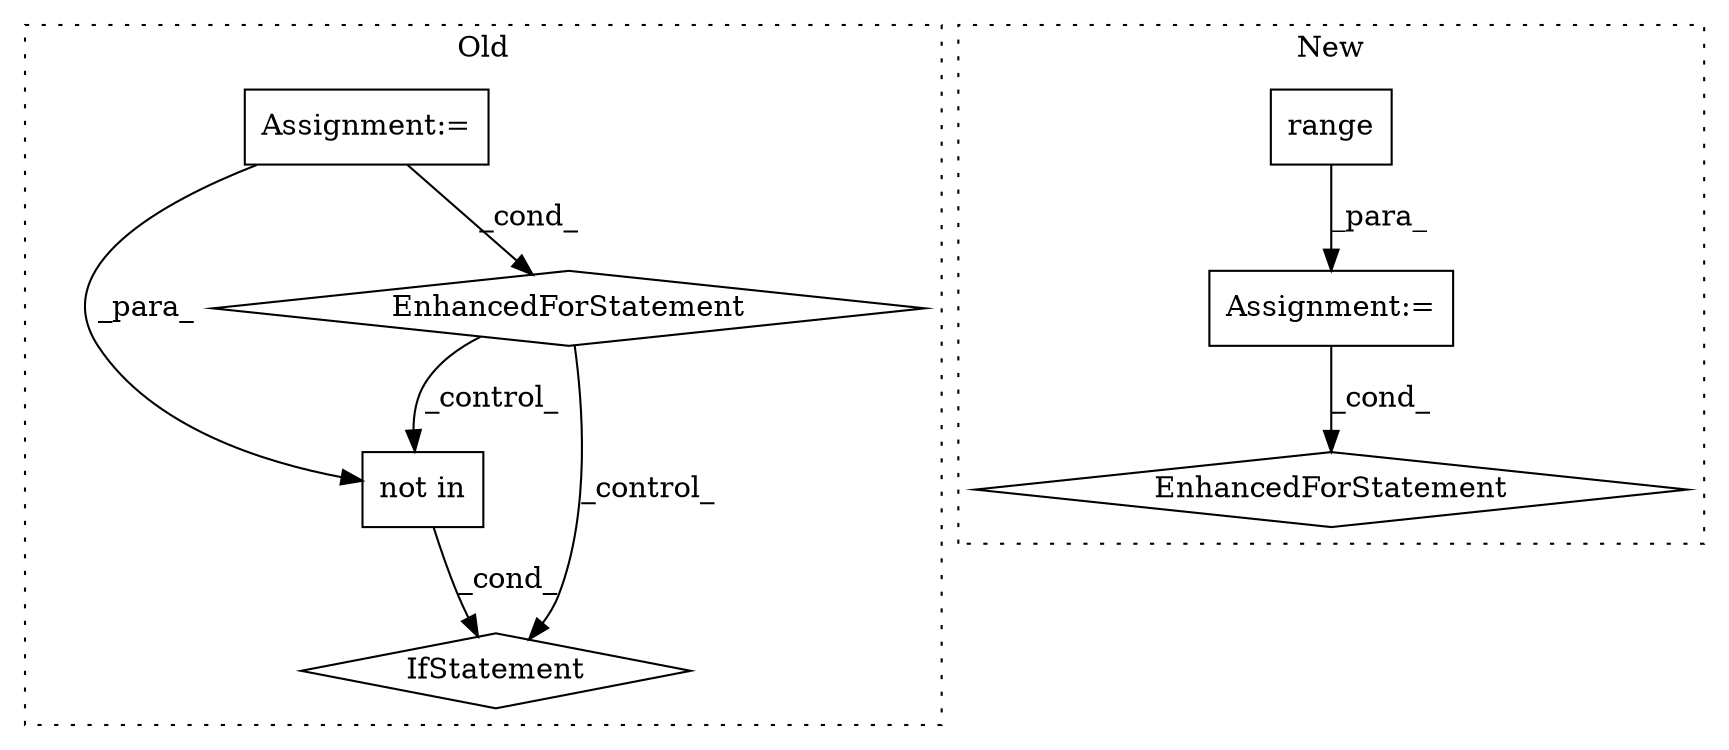 digraph G {
subgraph cluster0 {
1 [label="not in" a="108" s="3082" l="46" shape="box"];
3 [label="IfStatement" a="25" s="3065,3128" l="17,2" shape="diamond"];
5 [label="Assignment:=" a="7" s="2961,3055" l="63,2" shape="box"];
6 [label="EnhancedForStatement" a="70" s="2961,3055" l="63,2" shape="diamond"];
label = "Old";
style="dotted";
}
subgraph cluster1 {
2 [label="range" a="32" s="3251,3258" l="6,1" shape="box"];
4 [label="Assignment:=" a="7" s="3190,3259" l="53,2" shape="box"];
7 [label="EnhancedForStatement" a="70" s="3190,3259" l="53,2" shape="diamond"];
label = "New";
style="dotted";
}
1 -> 3 [label="_cond_"];
2 -> 4 [label="_para_"];
4 -> 7 [label="_cond_"];
5 -> 1 [label="_para_"];
5 -> 6 [label="_cond_"];
6 -> 1 [label="_control_"];
6 -> 3 [label="_control_"];
}